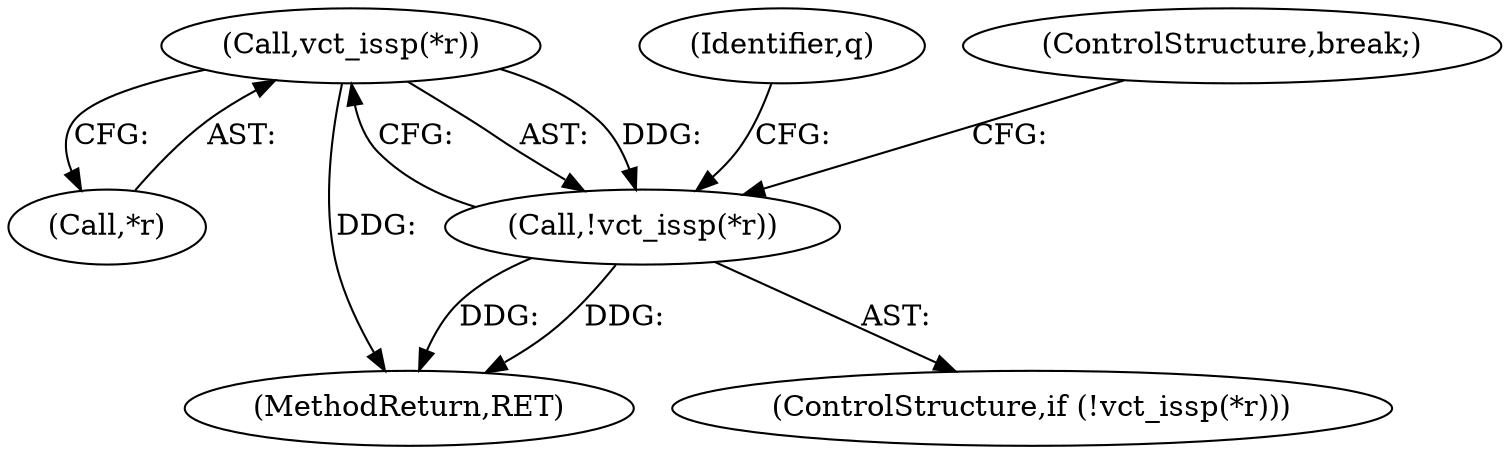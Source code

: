 digraph "0_Varnish-Cache_85e8468bec9416bd7e16b0d80cb820ecd2b330c3@pointer" {
"1000192" [label="(Call,vct_issp(*r))"];
"1000191" [label="(Call,!vct_issp(*r))"];
"1000190" [label="(ControlStructure,if (!vct_issp(*r)))"];
"1000199" [label="(Identifier,q)"];
"1000193" [label="(Call,*r)"];
"1000195" [label="(ControlStructure,break;)"];
"1000369" [label="(MethodReturn,RET)"];
"1000192" [label="(Call,vct_issp(*r))"];
"1000191" [label="(Call,!vct_issp(*r))"];
"1000192" -> "1000191"  [label="AST: "];
"1000192" -> "1000193"  [label="CFG: "];
"1000193" -> "1000192"  [label="AST: "];
"1000191" -> "1000192"  [label="CFG: "];
"1000192" -> "1000369"  [label="DDG: "];
"1000192" -> "1000191"  [label="DDG: "];
"1000191" -> "1000190"  [label="AST: "];
"1000195" -> "1000191"  [label="CFG: "];
"1000199" -> "1000191"  [label="CFG: "];
"1000191" -> "1000369"  [label="DDG: "];
"1000191" -> "1000369"  [label="DDG: "];
}
